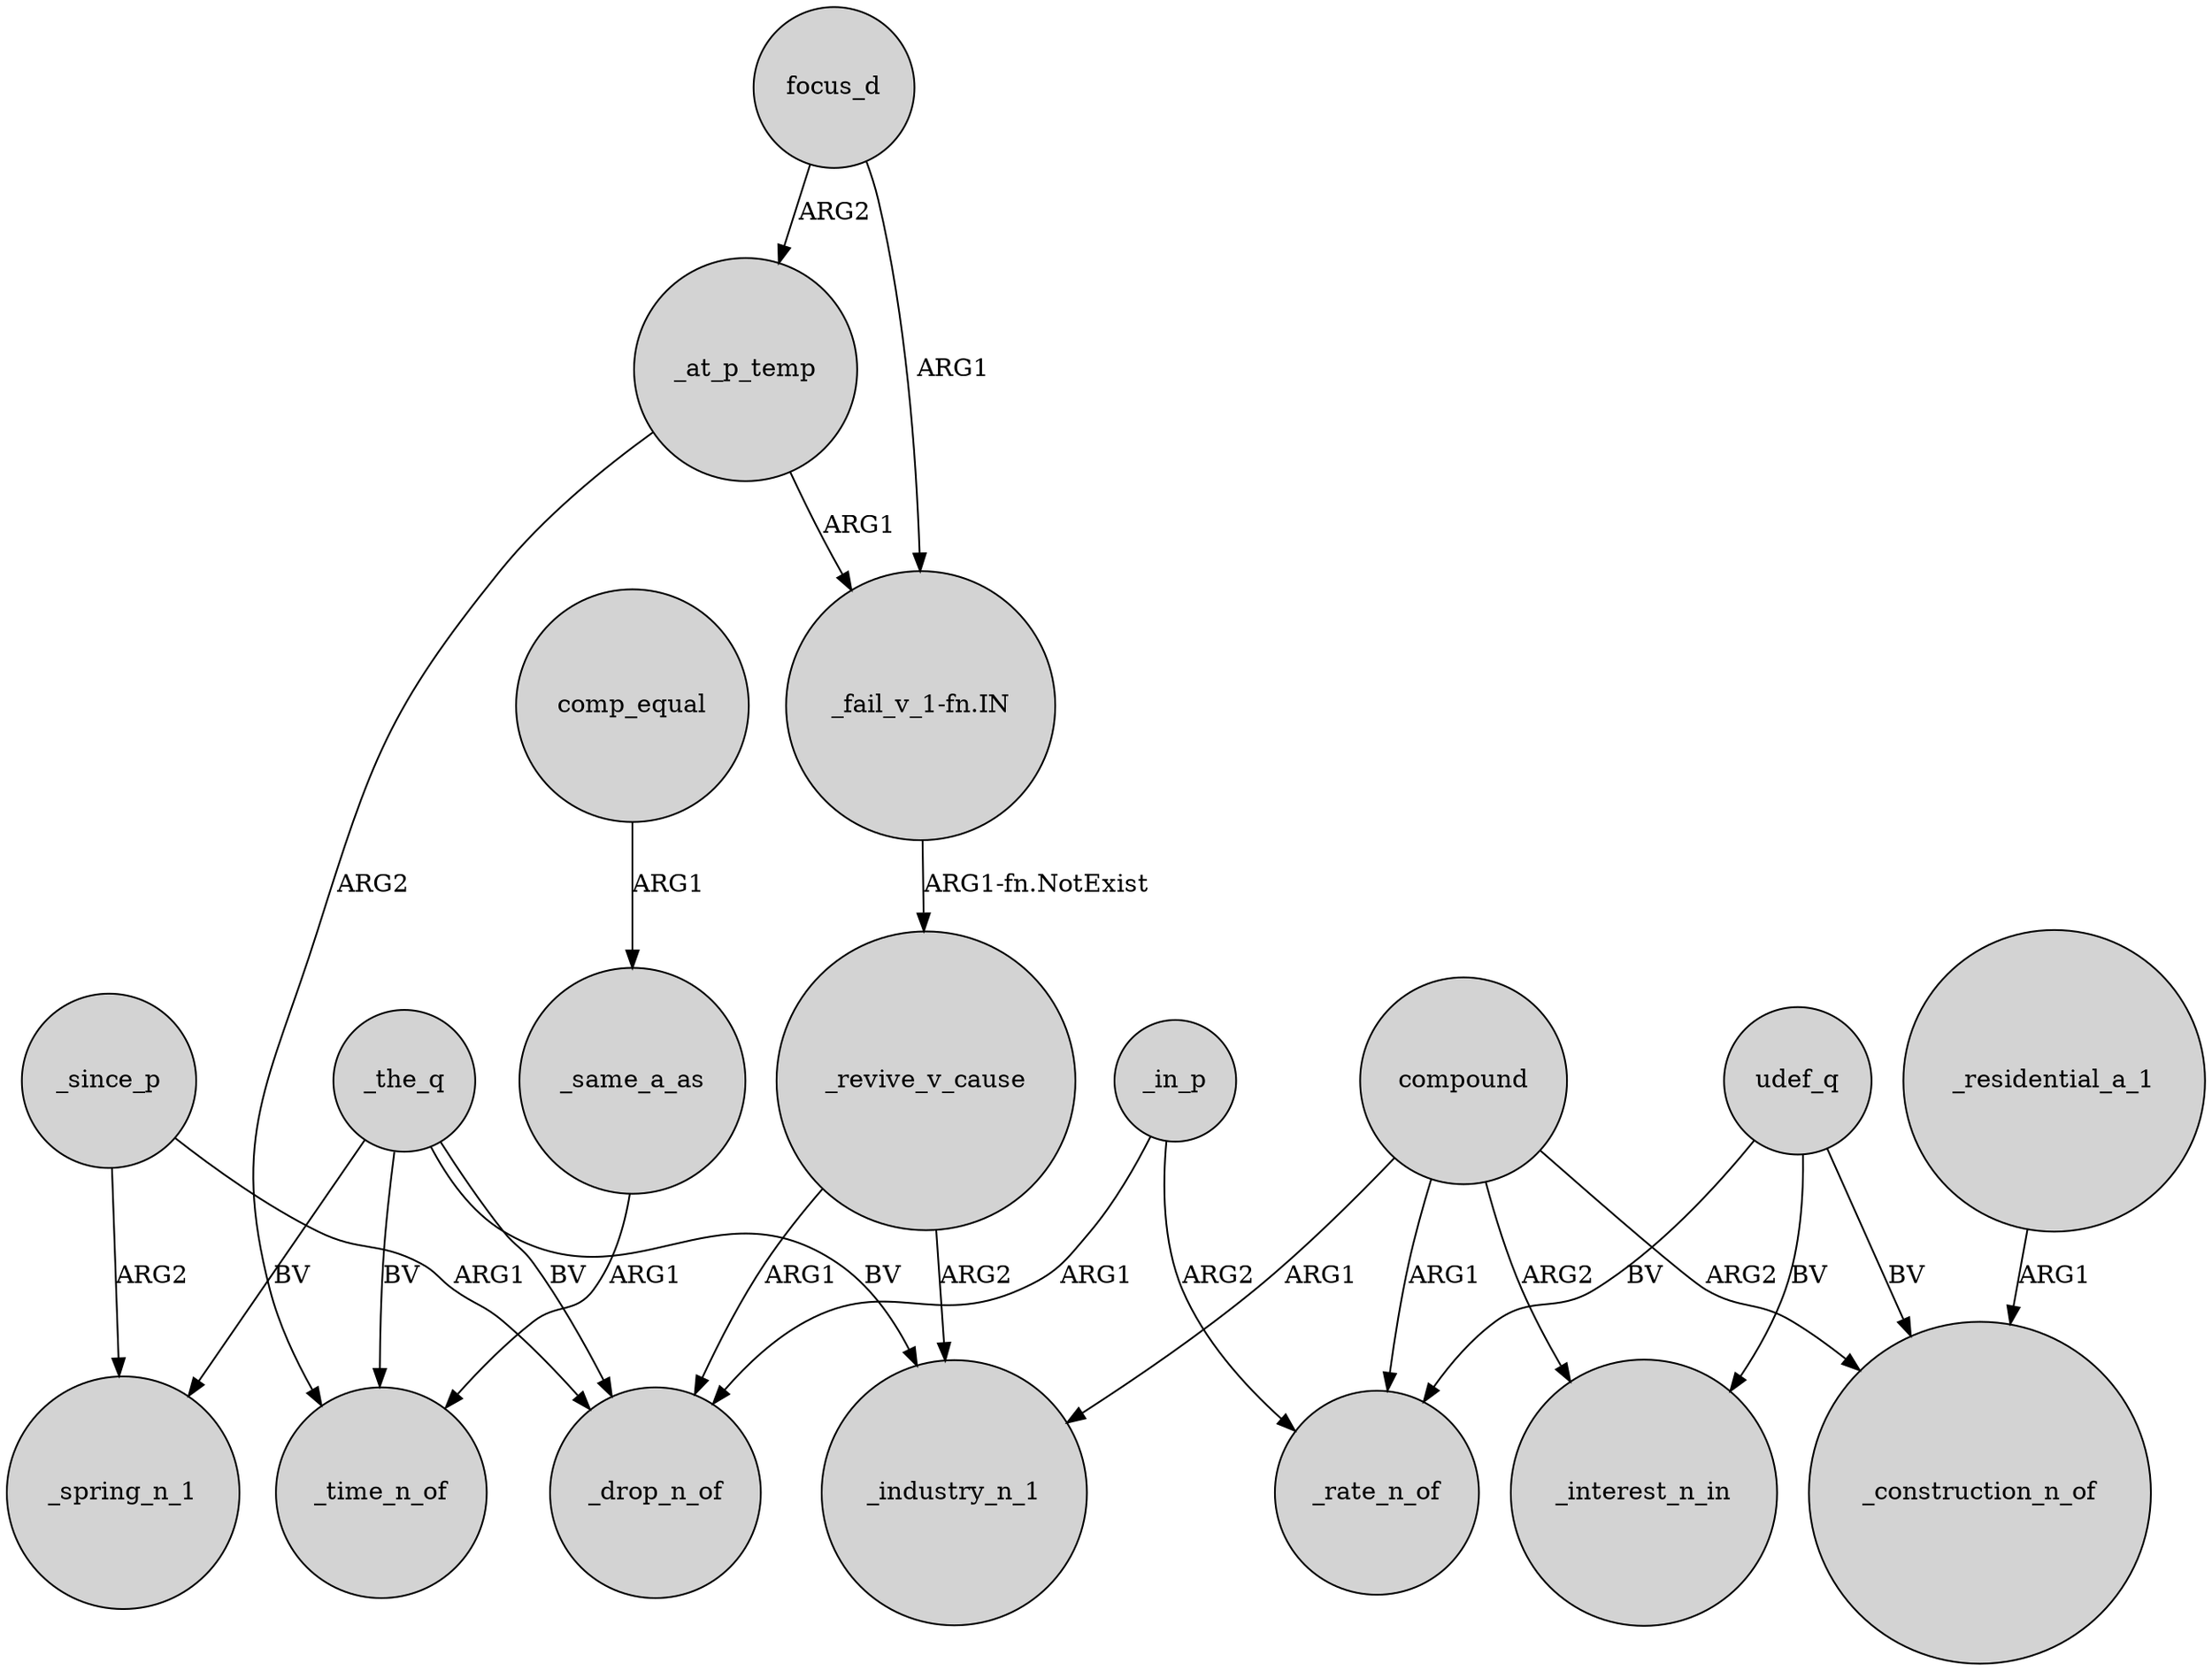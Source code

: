 digraph {
	node [shape=circle style=filled]
	focus_d -> _at_p_temp [label=ARG2]
	_revive_v_cause -> _drop_n_of [label=ARG1]
	"_fail_v_1-fn.IN" -> _revive_v_cause [label="ARG1-fn.NotExist"]
	_since_p -> _spring_n_1 [label=ARG2]
	_in_p -> _rate_n_of [label=ARG2]
	_in_p -> _drop_n_of [label=ARG1]
	focus_d -> "_fail_v_1-fn.IN" [label=ARG1]
	compound -> _rate_n_of [label=ARG1]
	compound -> _industry_n_1 [label=ARG1]
	_at_p_temp -> _time_n_of [label=ARG2]
	udef_q -> _rate_n_of [label=BV]
	udef_q -> _interest_n_in [label=BV]
	_revive_v_cause -> _industry_n_1 [label=ARG2]
	_the_q -> _industry_n_1 [label=BV]
	compound -> _interest_n_in [label=ARG2]
	_the_q -> _spring_n_1 [label=BV]
	_at_p_temp -> "_fail_v_1-fn.IN" [label=ARG1]
	_the_q -> _time_n_of [label=BV]
	comp_equal -> _same_a_as [label=ARG1]
	_the_q -> _drop_n_of [label=BV]
	_residential_a_1 -> _construction_n_of [label=ARG1]
	compound -> _construction_n_of [label=ARG2]
	_same_a_as -> _time_n_of [label=ARG1]
	udef_q -> _construction_n_of [label=BV]
	_since_p -> _drop_n_of [label=ARG1]
}
